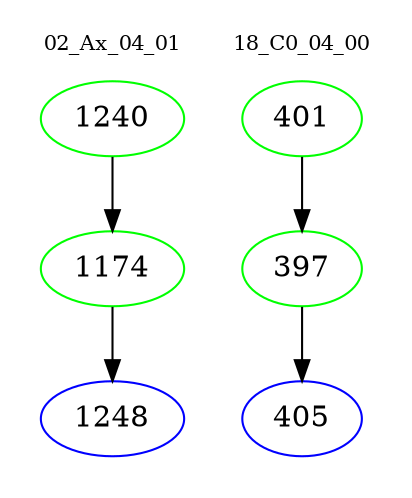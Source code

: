 digraph{
subgraph cluster_0 {
color = white
label = "02_Ax_04_01";
fontsize=10;
T0_1240 [label="1240", color="green"]
T0_1240 -> T0_1174 [color="black"]
T0_1174 [label="1174", color="green"]
T0_1174 -> T0_1248 [color="black"]
T0_1248 [label="1248", color="blue"]
}
subgraph cluster_1 {
color = white
label = "18_C0_04_00";
fontsize=10;
T1_401 [label="401", color="green"]
T1_401 -> T1_397 [color="black"]
T1_397 [label="397", color="green"]
T1_397 -> T1_405 [color="black"]
T1_405 [label="405", color="blue"]
}
}
